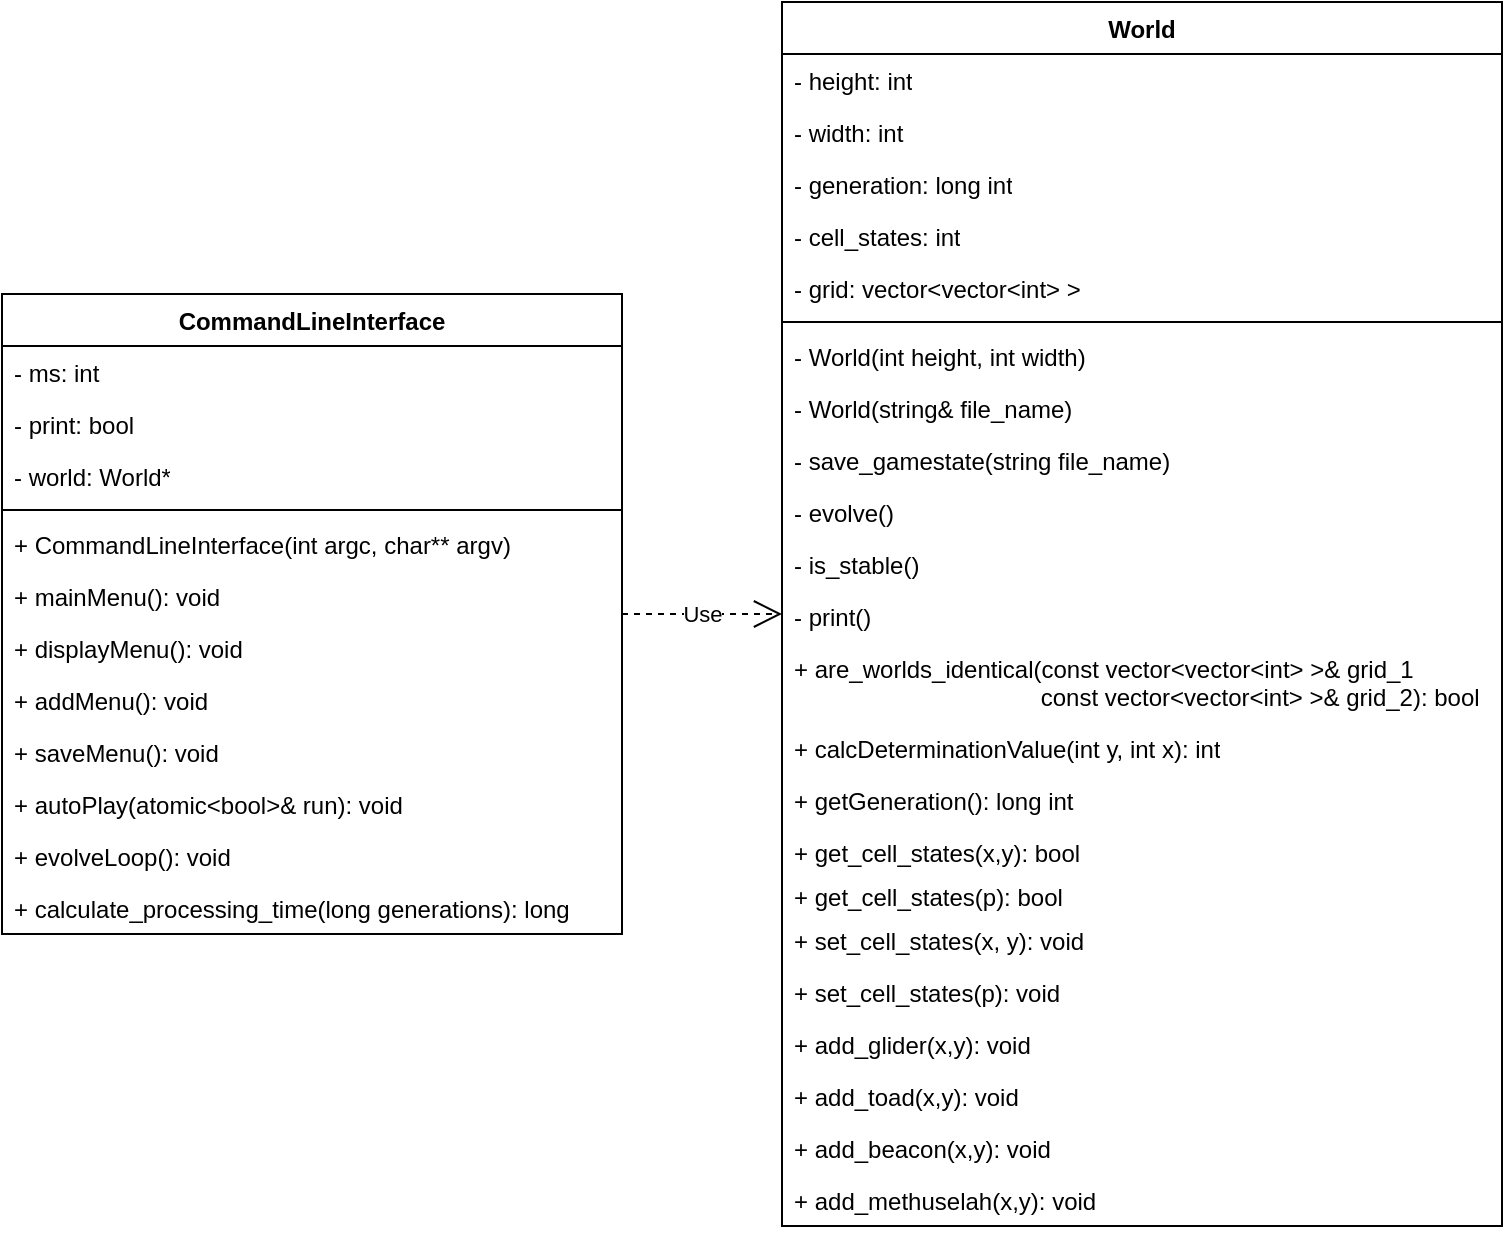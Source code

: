 <mxfile version="24.4.0" type="device">
  <diagram name="Page-1" id="s2Id3hP6Yt0L8lvUWmRU">
    <mxGraphModel dx="1095" dy="1146" grid="1" gridSize="10" guides="1" tooltips="1" connect="1" arrows="1" fold="1" page="1" pageScale="1" pageWidth="850" pageHeight="1100" math="0" shadow="0">
      <root>
        <mxCell id="0" />
        <mxCell id="1" parent="0" />
        <mxCell id="PCOw8MUoLYuNnhCvzRF6-1" value="World" style="swimlane;fontStyle=1;align=center;verticalAlign=top;childLayout=stackLayout;horizontal=1;startSize=26;horizontalStack=0;resizeParent=1;resizeParentMax=0;resizeLast=0;collapsible=1;marginBottom=0;whiteSpace=wrap;html=1;" parent="1" vertex="1">
          <mxGeometry x="440" y="164" width="360" height="612" as="geometry" />
        </mxCell>
        <mxCell id="PCOw8MUoLYuNnhCvzRF6-13" value="- height: int" style="text;strokeColor=none;fillColor=none;align=left;verticalAlign=top;spacingLeft=4;spacingRight=4;overflow=hidden;rotatable=0;points=[[0,0.5],[1,0.5]];portConstraint=eastwest;whiteSpace=wrap;html=1;" parent="PCOw8MUoLYuNnhCvzRF6-1" vertex="1">
          <mxGeometry y="26" width="360" height="26" as="geometry" />
        </mxCell>
        <mxCell id="PCOw8MUoLYuNnhCvzRF6-14" value="- width: int" style="text;strokeColor=none;fillColor=none;align=left;verticalAlign=top;spacingLeft=4;spacingRight=4;overflow=hidden;rotatable=0;points=[[0,0.5],[1,0.5]];portConstraint=eastwest;whiteSpace=wrap;html=1;" parent="PCOw8MUoLYuNnhCvzRF6-1" vertex="1">
          <mxGeometry y="52" width="360" height="26" as="geometry" />
        </mxCell>
        <mxCell id="PCOw8MUoLYuNnhCvzRF6-15" value="- generation: long int" style="text;strokeColor=none;fillColor=none;align=left;verticalAlign=top;spacingLeft=4;spacingRight=4;overflow=hidden;rotatable=0;points=[[0,0.5],[1,0.5]];portConstraint=eastwest;whiteSpace=wrap;html=1;" parent="PCOw8MUoLYuNnhCvzRF6-1" vertex="1">
          <mxGeometry y="78" width="360" height="26" as="geometry" />
        </mxCell>
        <mxCell id="PCOw8MUoLYuNnhCvzRF6-16" value="- cell_states: int" style="text;strokeColor=none;fillColor=none;align=left;verticalAlign=top;spacingLeft=4;spacingRight=4;overflow=hidden;rotatable=0;points=[[0,0.5],[1,0.5]];portConstraint=eastwest;whiteSpace=wrap;html=1;" parent="PCOw8MUoLYuNnhCvzRF6-1" vertex="1">
          <mxGeometry y="104" width="360" height="26" as="geometry" />
        </mxCell>
        <mxCell id="PCOw8MUoLYuNnhCvzRF6-41" value="- grid: vector&amp;lt;vector&amp;lt;int&amp;gt; &amp;gt;" style="text;strokeColor=none;fillColor=none;align=left;verticalAlign=top;spacingLeft=4;spacingRight=4;overflow=hidden;rotatable=0;points=[[0,0.5],[1,0.5]];portConstraint=eastwest;whiteSpace=wrap;html=1;" parent="PCOw8MUoLYuNnhCvzRF6-1" vertex="1">
          <mxGeometry y="130" width="360" height="26" as="geometry" />
        </mxCell>
        <mxCell id="PCOw8MUoLYuNnhCvzRF6-3" value="" style="line;strokeWidth=1;fillColor=none;align=left;verticalAlign=middle;spacingTop=-1;spacingLeft=3;spacingRight=3;rotatable=0;labelPosition=right;points=[];portConstraint=eastwest;strokeColor=inherit;" parent="PCOw8MUoLYuNnhCvzRF6-1" vertex="1">
          <mxGeometry y="156" width="360" height="8" as="geometry" />
        </mxCell>
        <mxCell id="PCOw8MUoLYuNnhCvzRF6-43" value="&lt;div&gt;- World(int height, int width)&lt;br&gt;&lt;/div&gt;" style="text;strokeColor=none;fillColor=none;align=left;verticalAlign=top;spacingLeft=4;spacingRight=4;overflow=hidden;rotatable=0;points=[[0,0.5],[1,0.5]];portConstraint=eastwest;whiteSpace=wrap;html=1;" parent="PCOw8MUoLYuNnhCvzRF6-1" vertex="1">
          <mxGeometry y="164" width="360" height="26" as="geometry" />
        </mxCell>
        <mxCell id="AQKwB4mIMrvWCgOZAOx5-9" value="&lt;div&gt;- World(string&amp;amp; file_name)&lt;br&gt;&lt;/div&gt;" style="text;strokeColor=none;fillColor=none;align=left;verticalAlign=top;spacingLeft=4;spacingRight=4;overflow=hidden;rotatable=0;points=[[0,0.5],[1,0.5]];portConstraint=eastwest;whiteSpace=wrap;html=1;" vertex="1" parent="PCOw8MUoLYuNnhCvzRF6-1">
          <mxGeometry y="190" width="360" height="26" as="geometry" />
        </mxCell>
        <mxCell id="PCOw8MUoLYuNnhCvzRF6-28" value="- save_gamestate(string file_name)" style="text;strokeColor=none;fillColor=none;align=left;verticalAlign=top;spacingLeft=4;spacingRight=4;overflow=hidden;rotatable=0;points=[[0,0.5],[1,0.5]];portConstraint=eastwest;whiteSpace=wrap;html=1;" parent="PCOw8MUoLYuNnhCvzRF6-1" vertex="1">
          <mxGeometry y="216" width="360" height="26" as="geometry" />
        </mxCell>
        <mxCell id="PCOw8MUoLYuNnhCvzRF6-4" value="- evolve()" style="text;strokeColor=none;fillColor=none;align=left;verticalAlign=top;spacingLeft=4;spacingRight=4;overflow=hidden;rotatable=0;points=[[0,0.5],[1,0.5]];portConstraint=eastwest;whiteSpace=wrap;html=1;" parent="PCOw8MUoLYuNnhCvzRF6-1" vertex="1">
          <mxGeometry y="242" width="360" height="26" as="geometry" />
        </mxCell>
        <mxCell id="PCOw8MUoLYuNnhCvzRF6-17" value="- is_stable()" style="text;strokeColor=none;fillColor=none;align=left;verticalAlign=top;spacingLeft=4;spacingRight=4;overflow=hidden;rotatable=0;points=[[0,0.5],[1,0.5]];portConstraint=eastwest;whiteSpace=wrap;html=1;" parent="PCOw8MUoLYuNnhCvzRF6-1" vertex="1">
          <mxGeometry y="268" width="360" height="26" as="geometry" />
        </mxCell>
        <mxCell id="PCOw8MUoLYuNnhCvzRF6-19" value="- print()" style="text;strokeColor=none;fillColor=none;align=left;verticalAlign=top;spacingLeft=4;spacingRight=4;overflow=hidden;rotatable=0;points=[[0,0.5],[1,0.5]];portConstraint=eastwest;whiteSpace=wrap;html=1;" parent="PCOw8MUoLYuNnhCvzRF6-1" vertex="1">
          <mxGeometry y="294" width="360" height="26" as="geometry" />
        </mxCell>
        <mxCell id="PCOw8MUoLYuNnhCvzRF6-45" value="+ are_worlds_identical(const vector&amp;lt;vector&amp;lt;int&amp;gt; &amp;gt;&amp;amp; grid_1&lt;div&gt;&lt;span style=&quot;white-space: pre;&quot;&gt;&#x9;&lt;/span&gt;&lt;span style=&quot;white-space: pre;&quot;&gt;&#x9;&lt;/span&gt;&lt;span style=&quot;white-space: pre;&quot;&gt;&#x9;&lt;/span&gt;&lt;span style=&quot;white-space: pre;&quot;&gt;&#x9;&lt;/span&gt;&amp;nbsp; &amp;nbsp; &amp;nbsp;&lt;span style=&quot;background-color: initial;&quot;&gt;const vector&amp;lt;vector&amp;lt;int&amp;gt; &amp;gt;&amp;amp; grid_2): bool&lt;/span&gt;&lt;br&gt;&lt;/div&gt;" style="text;strokeColor=none;fillColor=none;align=left;verticalAlign=top;spacingLeft=4;spacingRight=4;overflow=hidden;rotatable=0;points=[[0,0.5],[1,0.5]];portConstraint=eastwest;whiteSpace=wrap;html=1;" parent="PCOw8MUoLYuNnhCvzRF6-1" vertex="1">
          <mxGeometry y="320" width="360" height="40" as="geometry" />
        </mxCell>
        <mxCell id="PCOw8MUoLYuNnhCvzRF6-44" value="&lt;div&gt;+ calcDeterminationValue(int y, int x): int&lt;/div&gt;" style="text;strokeColor=none;fillColor=none;align=left;verticalAlign=top;spacingLeft=4;spacingRight=4;overflow=hidden;rotatable=0;points=[[0,0.5],[1,0.5]];portConstraint=eastwest;whiteSpace=wrap;html=1;" parent="PCOw8MUoLYuNnhCvzRF6-1" vertex="1">
          <mxGeometry y="360" width="360" height="26" as="geometry" />
        </mxCell>
        <mxCell id="PCOw8MUoLYuNnhCvzRF6-24" value="+ getGeneration(): long int" style="text;strokeColor=none;fillColor=none;align=left;verticalAlign=top;spacingLeft=4;spacingRight=4;overflow=hidden;rotatable=0;points=[[0,0.5],[1,0.5]];portConstraint=eastwest;whiteSpace=wrap;html=1;" parent="PCOw8MUoLYuNnhCvzRF6-1" vertex="1">
          <mxGeometry y="386" width="360" height="26" as="geometry" />
        </mxCell>
        <mxCell id="PCOw8MUoLYuNnhCvzRF6-23" value="+ get_cell_states(x,y): bool" style="text;strokeColor=none;fillColor=none;align=left;verticalAlign=top;spacingLeft=4;spacingRight=4;overflow=hidden;rotatable=0;points=[[0,0.5],[1,0.5]];portConstraint=eastwest;whiteSpace=wrap;html=1;" parent="PCOw8MUoLYuNnhCvzRF6-1" vertex="1">
          <mxGeometry y="412" width="360" height="22" as="geometry" />
        </mxCell>
        <mxCell id="PCOw8MUoLYuNnhCvzRF6-38" value="+ get_cell_states(p): bool" style="text;strokeColor=none;fillColor=none;align=left;verticalAlign=top;spacingLeft=4;spacingRight=4;overflow=hidden;rotatable=0;points=[[0,0.5],[1,0.5]];portConstraint=eastwest;whiteSpace=wrap;html=1;" parent="PCOw8MUoLYuNnhCvzRF6-1" vertex="1">
          <mxGeometry y="434" width="360" height="22" as="geometry" />
        </mxCell>
        <mxCell id="PCOw8MUoLYuNnhCvzRF6-27" value="+ set_cell_states(x, y): void" style="text;strokeColor=none;fillColor=none;align=left;verticalAlign=top;spacingLeft=4;spacingRight=4;overflow=hidden;rotatable=0;points=[[0,0.5],[1,0.5]];portConstraint=eastwest;whiteSpace=wrap;html=1;" parent="PCOw8MUoLYuNnhCvzRF6-1" vertex="1">
          <mxGeometry y="456" width="360" height="26" as="geometry" />
        </mxCell>
        <mxCell id="PCOw8MUoLYuNnhCvzRF6-39" value="+ set_cell_states(p): void" style="text;strokeColor=none;fillColor=none;align=left;verticalAlign=top;spacingLeft=4;spacingRight=4;overflow=hidden;rotatable=0;points=[[0,0.5],[1,0.5]];portConstraint=eastwest;whiteSpace=wrap;html=1;" parent="PCOw8MUoLYuNnhCvzRF6-1" vertex="1">
          <mxGeometry y="482" width="360" height="26" as="geometry" />
        </mxCell>
        <mxCell id="PCOw8MUoLYuNnhCvzRF6-50" value="+ add_glider(x,y): void" style="text;strokeColor=none;fillColor=none;align=left;verticalAlign=top;spacingLeft=4;spacingRight=4;overflow=hidden;rotatable=0;points=[[0,0.5],[1,0.5]];portConstraint=eastwest;whiteSpace=wrap;html=1;" parent="PCOw8MUoLYuNnhCvzRF6-1" vertex="1">
          <mxGeometry y="508" width="360" height="26" as="geometry" />
        </mxCell>
        <mxCell id="PCOw8MUoLYuNnhCvzRF6-51" value="+ add_toad(x,y): void" style="text;strokeColor=none;fillColor=none;align=left;verticalAlign=top;spacingLeft=4;spacingRight=4;overflow=hidden;rotatable=0;points=[[0,0.5],[1,0.5]];portConstraint=eastwest;whiteSpace=wrap;html=1;" parent="PCOw8MUoLYuNnhCvzRF6-1" vertex="1">
          <mxGeometry y="534" width="360" height="26" as="geometry" />
        </mxCell>
        <mxCell id="PCOw8MUoLYuNnhCvzRF6-52" value="+ add_beacon(x,y): void" style="text;strokeColor=none;fillColor=none;align=left;verticalAlign=top;spacingLeft=4;spacingRight=4;overflow=hidden;rotatable=0;points=[[0,0.5],[1,0.5]];portConstraint=eastwest;whiteSpace=wrap;html=1;" parent="PCOw8MUoLYuNnhCvzRF6-1" vertex="1">
          <mxGeometry y="560" width="360" height="26" as="geometry" />
        </mxCell>
        <mxCell id="PCOw8MUoLYuNnhCvzRF6-53" value="+ add_methuselah(x,y): void" style="text;strokeColor=none;fillColor=none;align=left;verticalAlign=top;spacingLeft=4;spacingRight=4;overflow=hidden;rotatable=0;points=[[0,0.5],[1,0.5]];portConstraint=eastwest;whiteSpace=wrap;html=1;" parent="PCOw8MUoLYuNnhCvzRF6-1" vertex="1">
          <mxGeometry y="586" width="360" height="26" as="geometry" />
        </mxCell>
        <mxCell id="PCOw8MUoLYuNnhCvzRF6-5" value="CommandLineInterface" style="swimlane;fontStyle=1;align=center;verticalAlign=top;childLayout=stackLayout;horizontal=1;startSize=26;horizontalStack=0;resizeParent=1;resizeParentMax=0;resizeLast=0;collapsible=1;marginBottom=0;whiteSpace=wrap;html=1;" parent="1" vertex="1">
          <mxGeometry x="50" y="310" width="310" height="320" as="geometry" />
        </mxCell>
        <mxCell id="PCOw8MUoLYuNnhCvzRF6-6" value="- ms: int" style="text;strokeColor=none;fillColor=none;align=left;verticalAlign=top;spacingLeft=4;spacingRight=4;overflow=hidden;rotatable=0;points=[[0,0.5],[1,0.5]];portConstraint=eastwest;whiteSpace=wrap;html=1;" parent="PCOw8MUoLYuNnhCvzRF6-5" vertex="1">
          <mxGeometry y="26" width="310" height="26" as="geometry" />
        </mxCell>
        <mxCell id="n3uP3YLKR5iZk3-F4e7P-1" value="- print: bool" style="text;strokeColor=none;fillColor=none;align=left;verticalAlign=top;spacingLeft=4;spacingRight=4;overflow=hidden;rotatable=0;points=[[0,0.5],[1,0.5]];portConstraint=eastwest;whiteSpace=wrap;html=1;" parent="PCOw8MUoLYuNnhCvzRF6-5" vertex="1">
          <mxGeometry y="52" width="310" height="26" as="geometry" />
        </mxCell>
        <mxCell id="AQKwB4mIMrvWCgOZAOx5-1" value="- world: World*" style="text;strokeColor=none;fillColor=none;align=left;verticalAlign=top;spacingLeft=4;spacingRight=4;overflow=hidden;rotatable=0;points=[[0,0.5],[1,0.5]];portConstraint=eastwest;whiteSpace=wrap;html=1;" vertex="1" parent="PCOw8MUoLYuNnhCvzRF6-5">
          <mxGeometry y="78" width="310" height="26" as="geometry" />
        </mxCell>
        <mxCell id="PCOw8MUoLYuNnhCvzRF6-7" value="" style="line;strokeWidth=1;fillColor=none;align=left;verticalAlign=middle;spacingTop=-1;spacingLeft=3;spacingRight=3;rotatable=0;labelPosition=right;points=[];portConstraint=eastwest;strokeColor=inherit;" parent="PCOw8MUoLYuNnhCvzRF6-5" vertex="1">
          <mxGeometry y="104" width="310" height="8" as="geometry" />
        </mxCell>
        <mxCell id="AQKwB4mIMrvWCgOZAOx5-4" value="+ CommandLineInterface(int argc, char** argv)" style="text;strokeColor=none;fillColor=none;align=left;verticalAlign=top;spacingLeft=4;spacingRight=4;overflow=hidden;rotatable=0;points=[[0,0.5],[1,0.5]];portConstraint=eastwest;whiteSpace=wrap;html=1;" vertex="1" parent="PCOw8MUoLYuNnhCvzRF6-5">
          <mxGeometry y="112" width="310" height="26" as="geometry" />
        </mxCell>
        <mxCell id="AQKwB4mIMrvWCgOZAOx5-7" value="+ mainMenu(): void" style="text;strokeColor=none;fillColor=none;align=left;verticalAlign=top;spacingLeft=4;spacingRight=4;overflow=hidden;rotatable=0;points=[[0,0.5],[1,0.5]];portConstraint=eastwest;whiteSpace=wrap;html=1;" vertex="1" parent="PCOw8MUoLYuNnhCvzRF6-5">
          <mxGeometry y="138" width="310" height="26" as="geometry" />
        </mxCell>
        <mxCell id="AQKwB4mIMrvWCgOZAOx5-5" value="+ displayMenu(): void" style="text;strokeColor=none;fillColor=none;align=left;verticalAlign=top;spacingLeft=4;spacingRight=4;overflow=hidden;rotatable=0;points=[[0,0.5],[1,0.5]];portConstraint=eastwest;whiteSpace=wrap;html=1;" vertex="1" parent="PCOw8MUoLYuNnhCvzRF6-5">
          <mxGeometry y="164" width="310" height="26" as="geometry" />
        </mxCell>
        <mxCell id="PCOw8MUoLYuNnhCvzRF6-49" value="+ addMenu(): void" style="text;strokeColor=none;fillColor=none;align=left;verticalAlign=top;spacingLeft=4;spacingRight=4;overflow=hidden;rotatable=0;points=[[0,0.5],[1,0.5]];portConstraint=eastwest;whiteSpace=wrap;html=1;" parent="PCOw8MUoLYuNnhCvzRF6-5" vertex="1">
          <mxGeometry y="190" width="310" height="26" as="geometry" />
        </mxCell>
        <mxCell id="AQKwB4mIMrvWCgOZAOx5-8" value="+ saveMenu(): void" style="text;strokeColor=none;fillColor=none;align=left;verticalAlign=top;spacingLeft=4;spacingRight=4;overflow=hidden;rotatable=0;points=[[0,0.5],[1,0.5]];portConstraint=eastwest;whiteSpace=wrap;html=1;" vertex="1" parent="PCOw8MUoLYuNnhCvzRF6-5">
          <mxGeometry y="216" width="310" height="26" as="geometry" />
        </mxCell>
        <mxCell id="AQKwB4mIMrvWCgOZAOx5-2" value="+ autoPlay(atomic&amp;lt;bool&amp;gt;&amp;amp; run): void" style="text;strokeColor=none;fillColor=none;align=left;verticalAlign=top;spacingLeft=4;spacingRight=4;overflow=hidden;rotatable=0;points=[[0,0.5],[1,0.5]];portConstraint=eastwest;whiteSpace=wrap;html=1;" vertex="1" parent="PCOw8MUoLYuNnhCvzRF6-5">
          <mxGeometry y="242" width="310" height="26" as="geometry" />
        </mxCell>
        <mxCell id="AQKwB4mIMrvWCgOZAOx5-6" value="+ evolveLoop(): void" style="text;strokeColor=none;fillColor=none;align=left;verticalAlign=top;spacingLeft=4;spacingRight=4;overflow=hidden;rotatable=0;points=[[0,0.5],[1,0.5]];portConstraint=eastwest;whiteSpace=wrap;html=1;" vertex="1" parent="PCOw8MUoLYuNnhCvzRF6-5">
          <mxGeometry y="268" width="310" height="26" as="geometry" />
        </mxCell>
        <mxCell id="AQKwB4mIMrvWCgOZAOx5-3" value="+ calculate_processing_time(long generations): long" style="text;strokeColor=none;fillColor=none;align=left;verticalAlign=top;spacingLeft=4;spacingRight=4;overflow=hidden;rotatable=0;points=[[0,0.5],[1,0.5]];portConstraint=eastwest;whiteSpace=wrap;html=1;" vertex="1" parent="PCOw8MUoLYuNnhCvzRF6-5">
          <mxGeometry y="294" width="310" height="26" as="geometry" />
        </mxCell>
        <mxCell id="AQKwB4mIMrvWCgOZAOx5-10" value="Use" style="endArrow=open;endSize=12;dashed=1;html=1;rounded=0;" edge="1" parent="1" source="PCOw8MUoLYuNnhCvzRF6-5" target="PCOw8MUoLYuNnhCvzRF6-1">
          <mxGeometry width="160" relative="1" as="geometry">
            <mxPoint x="320" y="570" as="sourcePoint" />
            <mxPoint x="480" y="570" as="targetPoint" />
            <Array as="points" />
          </mxGeometry>
        </mxCell>
      </root>
    </mxGraphModel>
  </diagram>
</mxfile>
